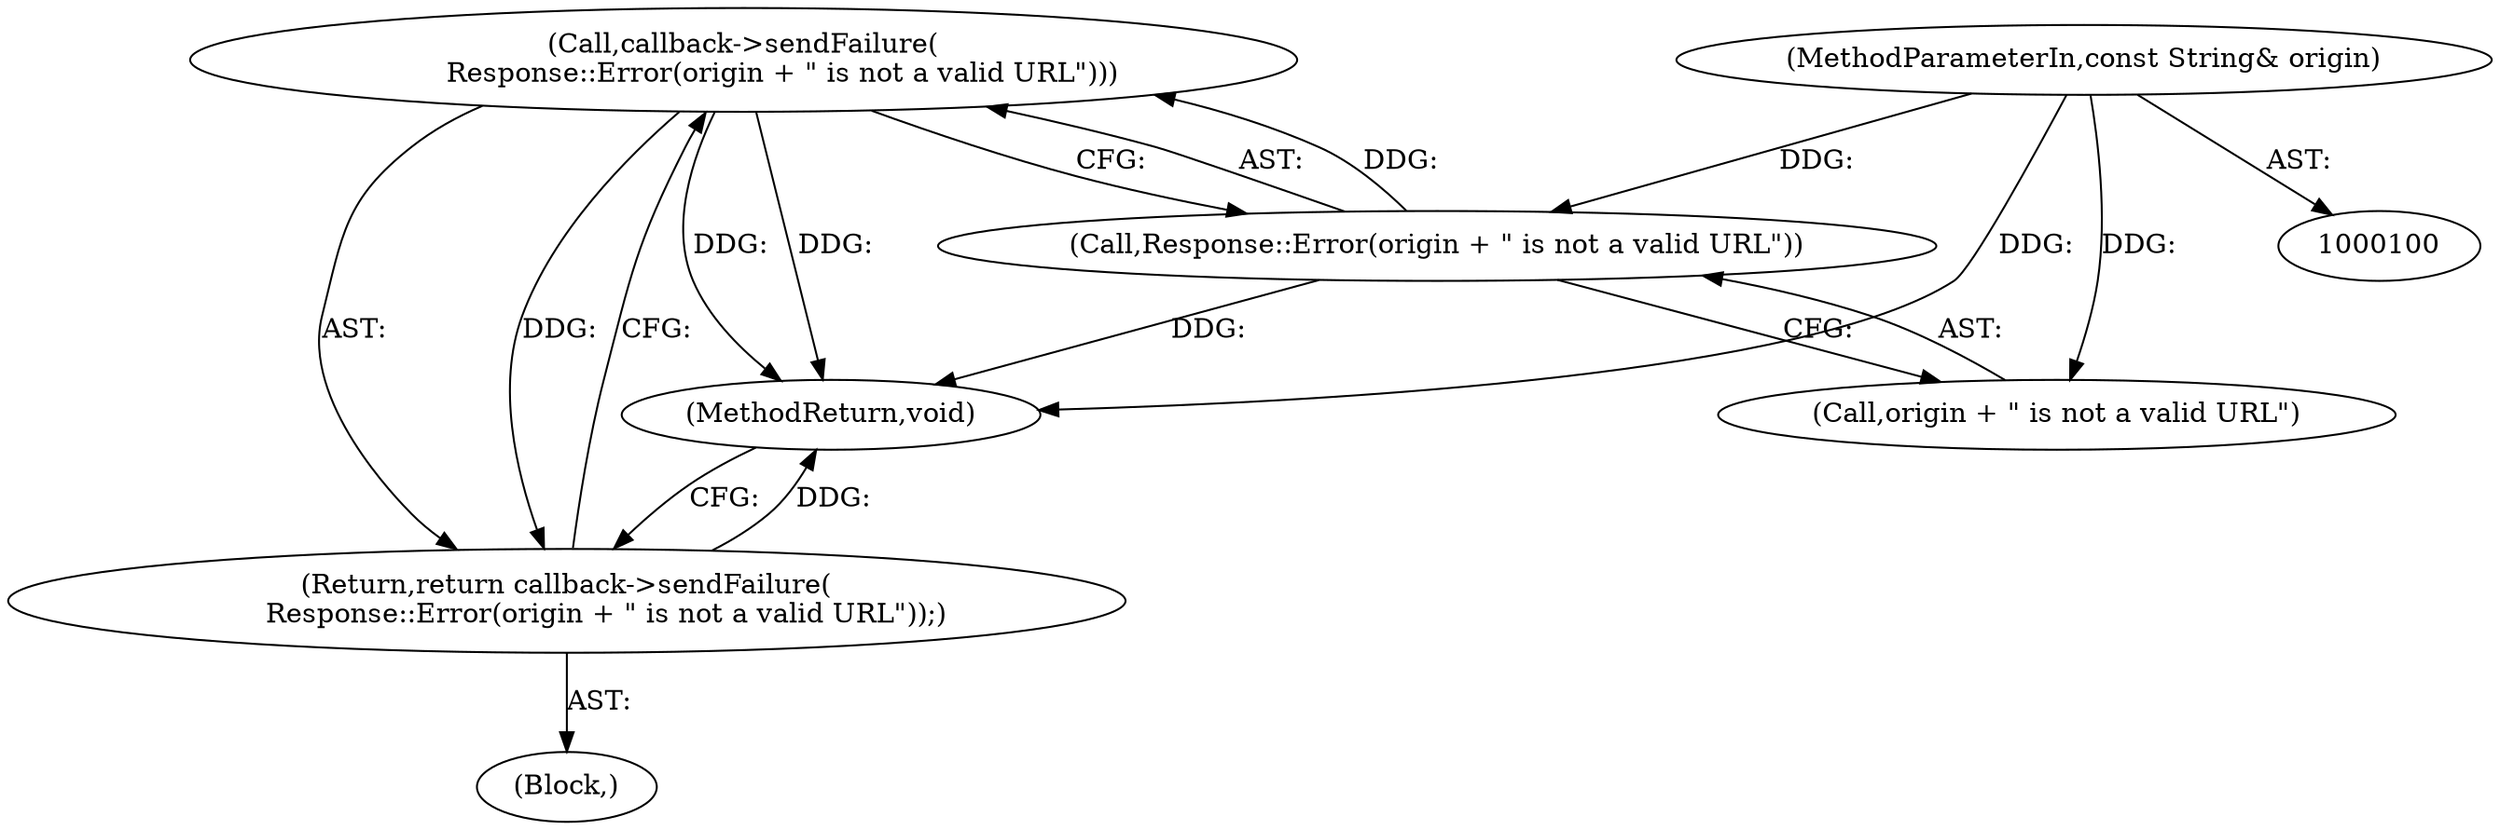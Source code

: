 digraph "0_Chrome_3c8e4852477d5b1e2da877808c998dc57db9460f_32@API" {
"1000116" [label="(Call,callback->sendFailure(\n         Response::Error(origin + \" is not a valid URL\")))"];
"1000117" [label="(Call,Response::Error(origin + \" is not a valid URL\"))"];
"1000101" [label="(MethodParameterIn,const String& origin)"];
"1000115" [label="(Return,return callback->sendFailure(\n         Response::Error(origin + \" is not a valid URL\"));)"];
"1000114" [label="(Block,)"];
"1000117" [label="(Call,Response::Error(origin + \" is not a valid URL\"))"];
"1000137" [label="(MethodReturn,void)"];
"1000115" [label="(Return,return callback->sendFailure(\n         Response::Error(origin + \" is not a valid URL\"));)"];
"1000118" [label="(Call,origin + \" is not a valid URL\")"];
"1000101" [label="(MethodParameterIn,const String& origin)"];
"1000116" [label="(Call,callback->sendFailure(\n         Response::Error(origin + \" is not a valid URL\")))"];
"1000116" -> "1000115"  [label="AST: "];
"1000116" -> "1000117"  [label="CFG: "];
"1000117" -> "1000116"  [label="AST: "];
"1000115" -> "1000116"  [label="CFG: "];
"1000116" -> "1000137"  [label="DDG: "];
"1000116" -> "1000137"  [label="DDG: "];
"1000116" -> "1000115"  [label="DDG: "];
"1000117" -> "1000116"  [label="DDG: "];
"1000117" -> "1000118"  [label="CFG: "];
"1000118" -> "1000117"  [label="AST: "];
"1000117" -> "1000137"  [label="DDG: "];
"1000101" -> "1000117"  [label="DDG: "];
"1000101" -> "1000100"  [label="AST: "];
"1000101" -> "1000137"  [label="DDG: "];
"1000101" -> "1000118"  [label="DDG: "];
"1000115" -> "1000114"  [label="AST: "];
"1000137" -> "1000115"  [label="CFG: "];
"1000115" -> "1000137"  [label="DDG: "];
}
